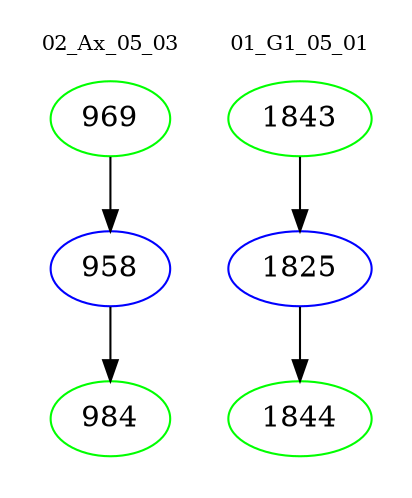 digraph{
subgraph cluster_0 {
color = white
label = "02_Ax_05_03";
fontsize=10;
T0_969 [label="969", color="green"]
T0_969 -> T0_958 [color="black"]
T0_958 [label="958", color="blue"]
T0_958 -> T0_984 [color="black"]
T0_984 [label="984", color="green"]
}
subgraph cluster_1 {
color = white
label = "01_G1_05_01";
fontsize=10;
T1_1843 [label="1843", color="green"]
T1_1843 -> T1_1825 [color="black"]
T1_1825 [label="1825", color="blue"]
T1_1825 -> T1_1844 [color="black"]
T1_1844 [label="1844", color="green"]
}
}

